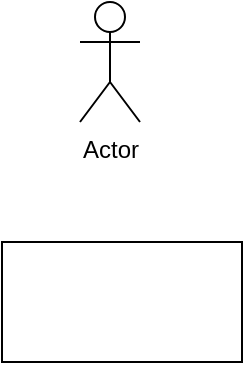 <mxfile version="23.1.1" type="github">
  <diagram name="Page-1" id="JJwD-la2Kz4rcNzDOmXE">
    <mxGraphModel dx="1434" dy="746" grid="1" gridSize="10" guides="1" tooltips="1" connect="1" arrows="1" fold="1" page="1" pageScale="1" pageWidth="827" pageHeight="1169" math="0" shadow="0">
      <root>
        <mxCell id="0" />
        <mxCell id="1" parent="0" />
        <mxCell id="bjYdS-ex-IDbYad80Igs-1" value="Actor" style="shape=umlActor;verticalLabelPosition=bottom;verticalAlign=top;html=1;outlineConnect=0;" vertex="1" parent="1">
          <mxGeometry x="399" y="30" width="30" height="60" as="geometry" />
        </mxCell>
        <mxCell id="bjYdS-ex-IDbYad80Igs-2" value="" style="rounded=0;whiteSpace=wrap;html=1;" vertex="1" parent="1">
          <mxGeometry x="360" y="150" width="120" height="60" as="geometry" />
        </mxCell>
      </root>
    </mxGraphModel>
  </diagram>
</mxfile>
